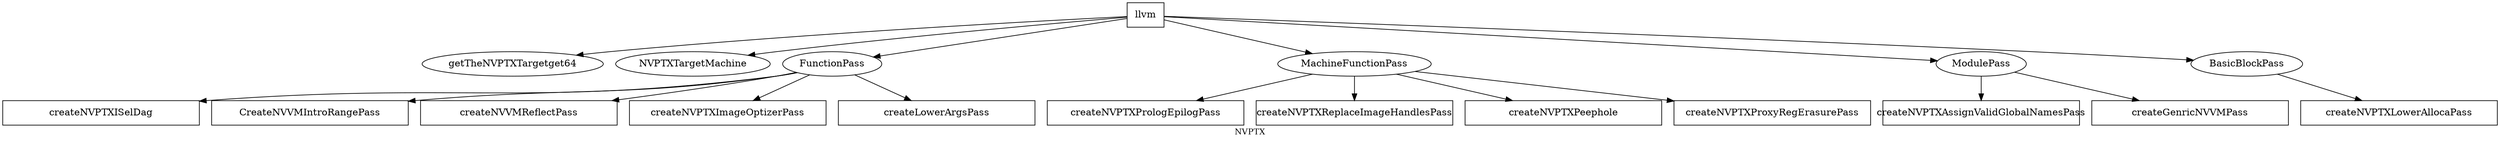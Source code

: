
##"I played some days with making an interface between our ConceptBase system (essentially a database system to store models) and graphviz. One example graph is attached. It is a so-called petri net for Dutch traffic lights. The example is actually taken from a book by Wil van der Aalst." Contributed by Manfred Jeusfeld.

##Command to produce the output: "neato -Tpng thisfile > thisfile.png"

digraph TrafficLights {
{rank =2; "getTheNVPTXTargetget64";"NVPTXTargetMachine";"FunctionPass"}
{rank =3; "MachineFunctionPass"}
{rank =4; "ModulePass"}
{rank =5; "BasicBlockPass"}    
    
node [shape=box];  llvm; NVPTXTargetMachine; FunctionPass; MachineFunctionPass; ModulePass; BasicBlockPass;getTheNVPTXTargetget64;


llvm->NVPTXTargetMachine;
llvm->FunctionPass;
llvm->MachineFunctionPass;
llvm->ModulePass;
llvm->getTheNVPTXTargetget64;
llvm->BasicBlockPass;

node [shape=box, fixedsize=true,width=4] createNVPTXISelDag; createNVPTXAssignValidGlobalNamesPass;createGenricNVVMPass;CreateNVVMIntroRangePass; createNVVMReflectPass; createNVPTXPrologEpilogPass; createNVPTXReplaceImageHandlesPass; createNVPTXImageOptizerPass; createLowerArgsPass; createNVPTXLowerAllocaPass; createNVPTXPeephole; createNVPTXProxyRegErasurePass;



ModulePass->createNVPTXAssignValidGlobalNamesPass;
ModulePass->createGenricNVVMPass;
FunctionPass->createNVPTXISelDag;
FunctionPass->CreateNVVMIntroRangePass
FunctionPass->createNVVMReflectPass;
FunctionPass->createNVPTXImageOptizerPass;
FunctionPass->createLowerArgsPass;
MachineFunctionPass->createNVPTXPrologEpilogPass;
MachineFunctionPass->createNVPTXReplaceImageHandlesPass;
MachineFunctionPass->createNVPTXPeephole;
MachineFunctionPass->createNVPTXProxyRegErasurePass;
BasicBlockPass->createNVPTXLowerAllocaPass;



overlap=false
label="NVPTX"
fontsize=12;
}


